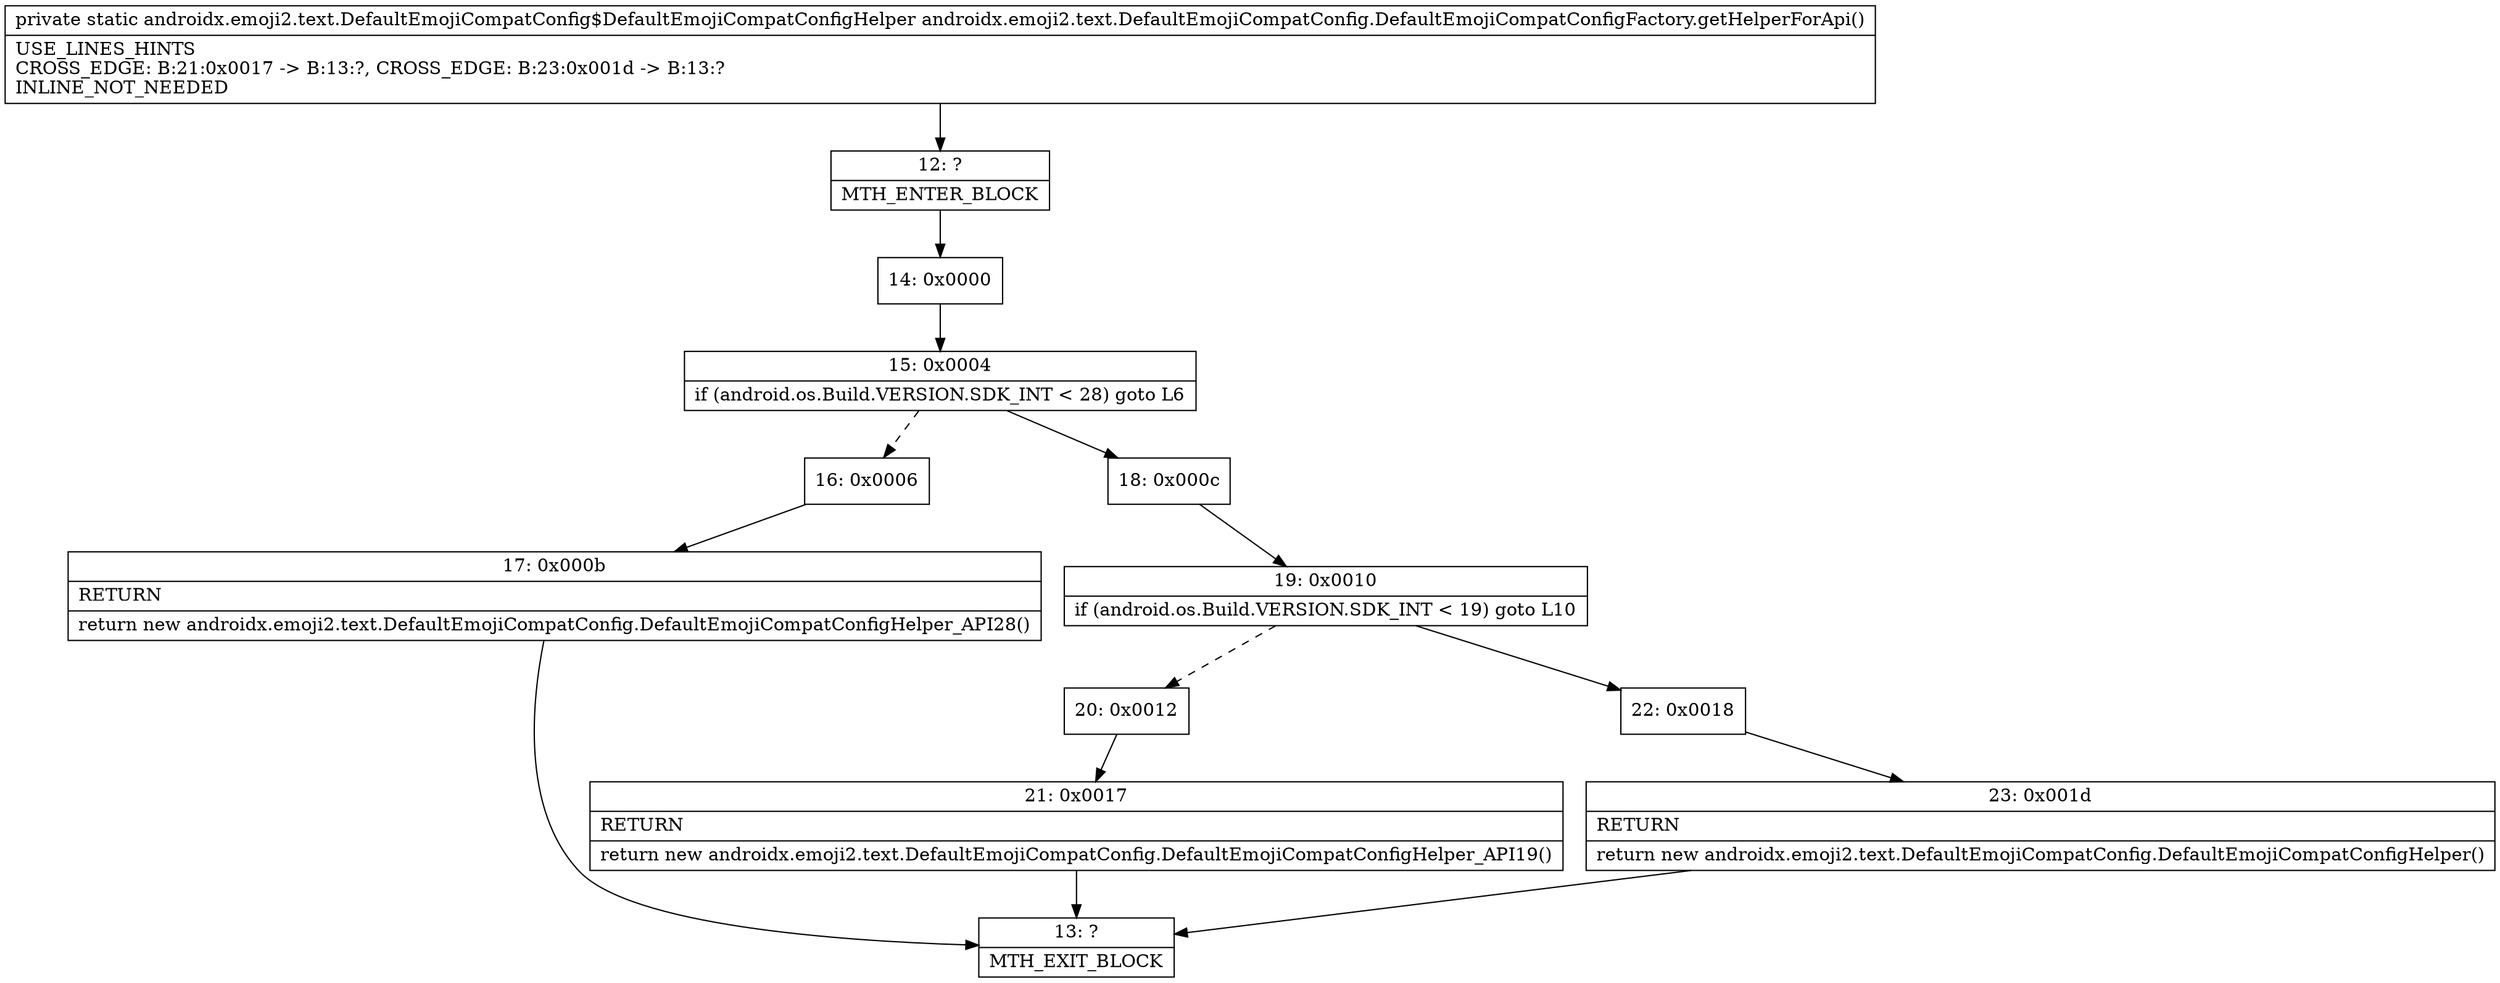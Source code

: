 digraph "CFG forandroidx.emoji2.text.DefaultEmojiCompatConfig.DefaultEmojiCompatConfigFactory.getHelperForApi()Landroidx\/emoji2\/text\/DefaultEmojiCompatConfig$DefaultEmojiCompatConfigHelper;" {
Node_12 [shape=record,label="{12\:\ ?|MTH_ENTER_BLOCK\l}"];
Node_14 [shape=record,label="{14\:\ 0x0000}"];
Node_15 [shape=record,label="{15\:\ 0x0004|if (android.os.Build.VERSION.SDK_INT \< 28) goto L6\l}"];
Node_16 [shape=record,label="{16\:\ 0x0006}"];
Node_17 [shape=record,label="{17\:\ 0x000b|RETURN\l|return new androidx.emoji2.text.DefaultEmojiCompatConfig.DefaultEmojiCompatConfigHelper_API28()\l}"];
Node_13 [shape=record,label="{13\:\ ?|MTH_EXIT_BLOCK\l}"];
Node_18 [shape=record,label="{18\:\ 0x000c}"];
Node_19 [shape=record,label="{19\:\ 0x0010|if (android.os.Build.VERSION.SDK_INT \< 19) goto L10\l}"];
Node_20 [shape=record,label="{20\:\ 0x0012}"];
Node_21 [shape=record,label="{21\:\ 0x0017|RETURN\l|return new androidx.emoji2.text.DefaultEmojiCompatConfig.DefaultEmojiCompatConfigHelper_API19()\l}"];
Node_22 [shape=record,label="{22\:\ 0x0018}"];
Node_23 [shape=record,label="{23\:\ 0x001d|RETURN\l|return new androidx.emoji2.text.DefaultEmojiCompatConfig.DefaultEmojiCompatConfigHelper()\l}"];
MethodNode[shape=record,label="{private static androidx.emoji2.text.DefaultEmojiCompatConfig$DefaultEmojiCompatConfigHelper androidx.emoji2.text.DefaultEmojiCompatConfig.DefaultEmojiCompatConfigFactory.getHelperForApi()  | USE_LINES_HINTS\lCROSS_EDGE: B:21:0x0017 \-\> B:13:?, CROSS_EDGE: B:23:0x001d \-\> B:13:?\lINLINE_NOT_NEEDED\l}"];
MethodNode -> Node_12;Node_12 -> Node_14;
Node_14 -> Node_15;
Node_15 -> Node_16[style=dashed];
Node_15 -> Node_18;
Node_16 -> Node_17;
Node_17 -> Node_13;
Node_18 -> Node_19;
Node_19 -> Node_20[style=dashed];
Node_19 -> Node_22;
Node_20 -> Node_21;
Node_21 -> Node_13;
Node_22 -> Node_23;
Node_23 -> Node_13;
}

